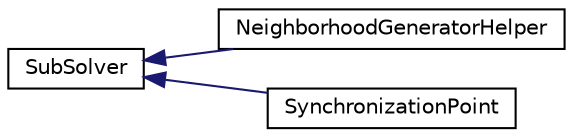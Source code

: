digraph "Graphical Class Hierarchy"
{
 // LATEX_PDF_SIZE
  edge [fontname="Helvetica",fontsize="10",labelfontname="Helvetica",labelfontsize="10"];
  node [fontname="Helvetica",fontsize="10",shape=record];
  rankdir="LR";
  Node0 [label="SubSolver",height=0.2,width=0.4,color="black", fillcolor="white", style="filled",URL="$classoperations__research_1_1sat_1_1_sub_solver.html",tooltip=" "];
  Node0 -> Node1 [dir="back",color="midnightblue",fontsize="10",style="solid",fontname="Helvetica"];
  Node1 [label="NeighborhoodGeneratorHelper",height=0.2,width=0.4,color="black", fillcolor="white", style="filled",URL="$classoperations__research_1_1sat_1_1_neighborhood_generator_helper.html",tooltip=" "];
  Node0 -> Node2 [dir="back",color="midnightblue",fontsize="10",style="solid",fontname="Helvetica"];
  Node2 [label="SynchronizationPoint",height=0.2,width=0.4,color="black", fillcolor="white", style="filled",URL="$classoperations__research_1_1sat_1_1_synchronization_point.html",tooltip=" "];
}
